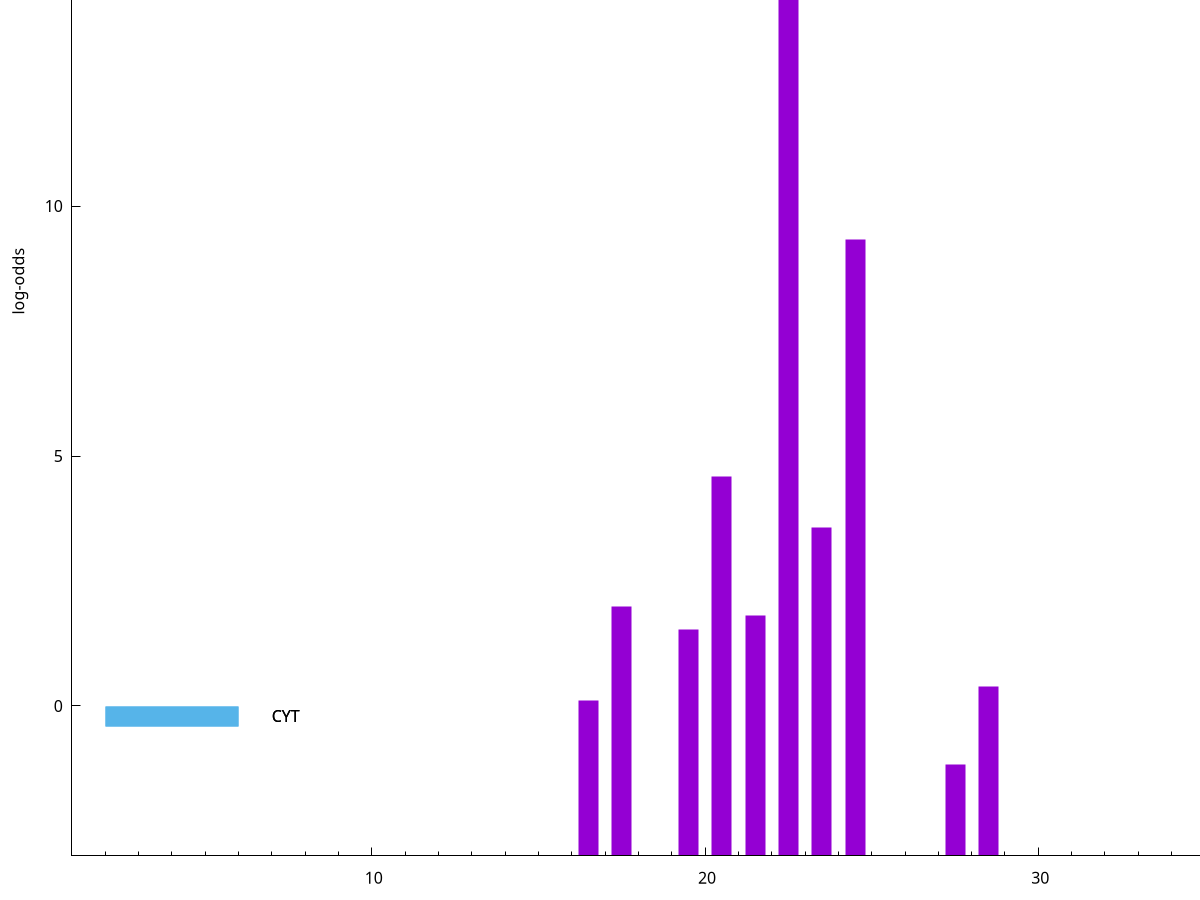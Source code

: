 set title "LipoP predictions for SRR5666568.gff"
set size 2., 1.4
set xrange [1:70] 
set mxtics 10
set yrange [-3:20]
set y2range [0:23]
set ylabel "log-odds"
set term postscript eps color solid "Helvetica" 30
set output "SRR5666568.gff456.eps"
set arrow from 2,16.3645 to 6,16.3645 nohead lt 1 lw 20
set label "SpI" at 7,16.3645
set arrow from 2,-0.200913 to 6,-0.200913 nohead lt 3 lw 20
set label "CYT" at 7,-0.200913
set arrow from 2,-0.200913 to 6,-0.200913 nohead lt 3 lw 20
set label "CYT" at 7,-0.200913
set arrow from 2,16.3645 to 6,16.3645 nohead lt 1 lw 20
set label "SpI" at 7,16.3645
# NOTE: The scores below are the log-odds scores with the threshold
# NOTE: subtracted (a hack to make gnuplot make the histogram all
# NOTE: look nice).
plot "-" axes x1y2 title "" with impulses lt 1 lw 20
22.500000 19.352600
24.500000 12.335230
20.500000 7.595390
23.500000 6.573610
17.500000 4.995310
21.500000 4.813690
19.500000 4.538890
28.500000 3.392087
16.500000 3.108517
27.500000 1.828980
e
exit
